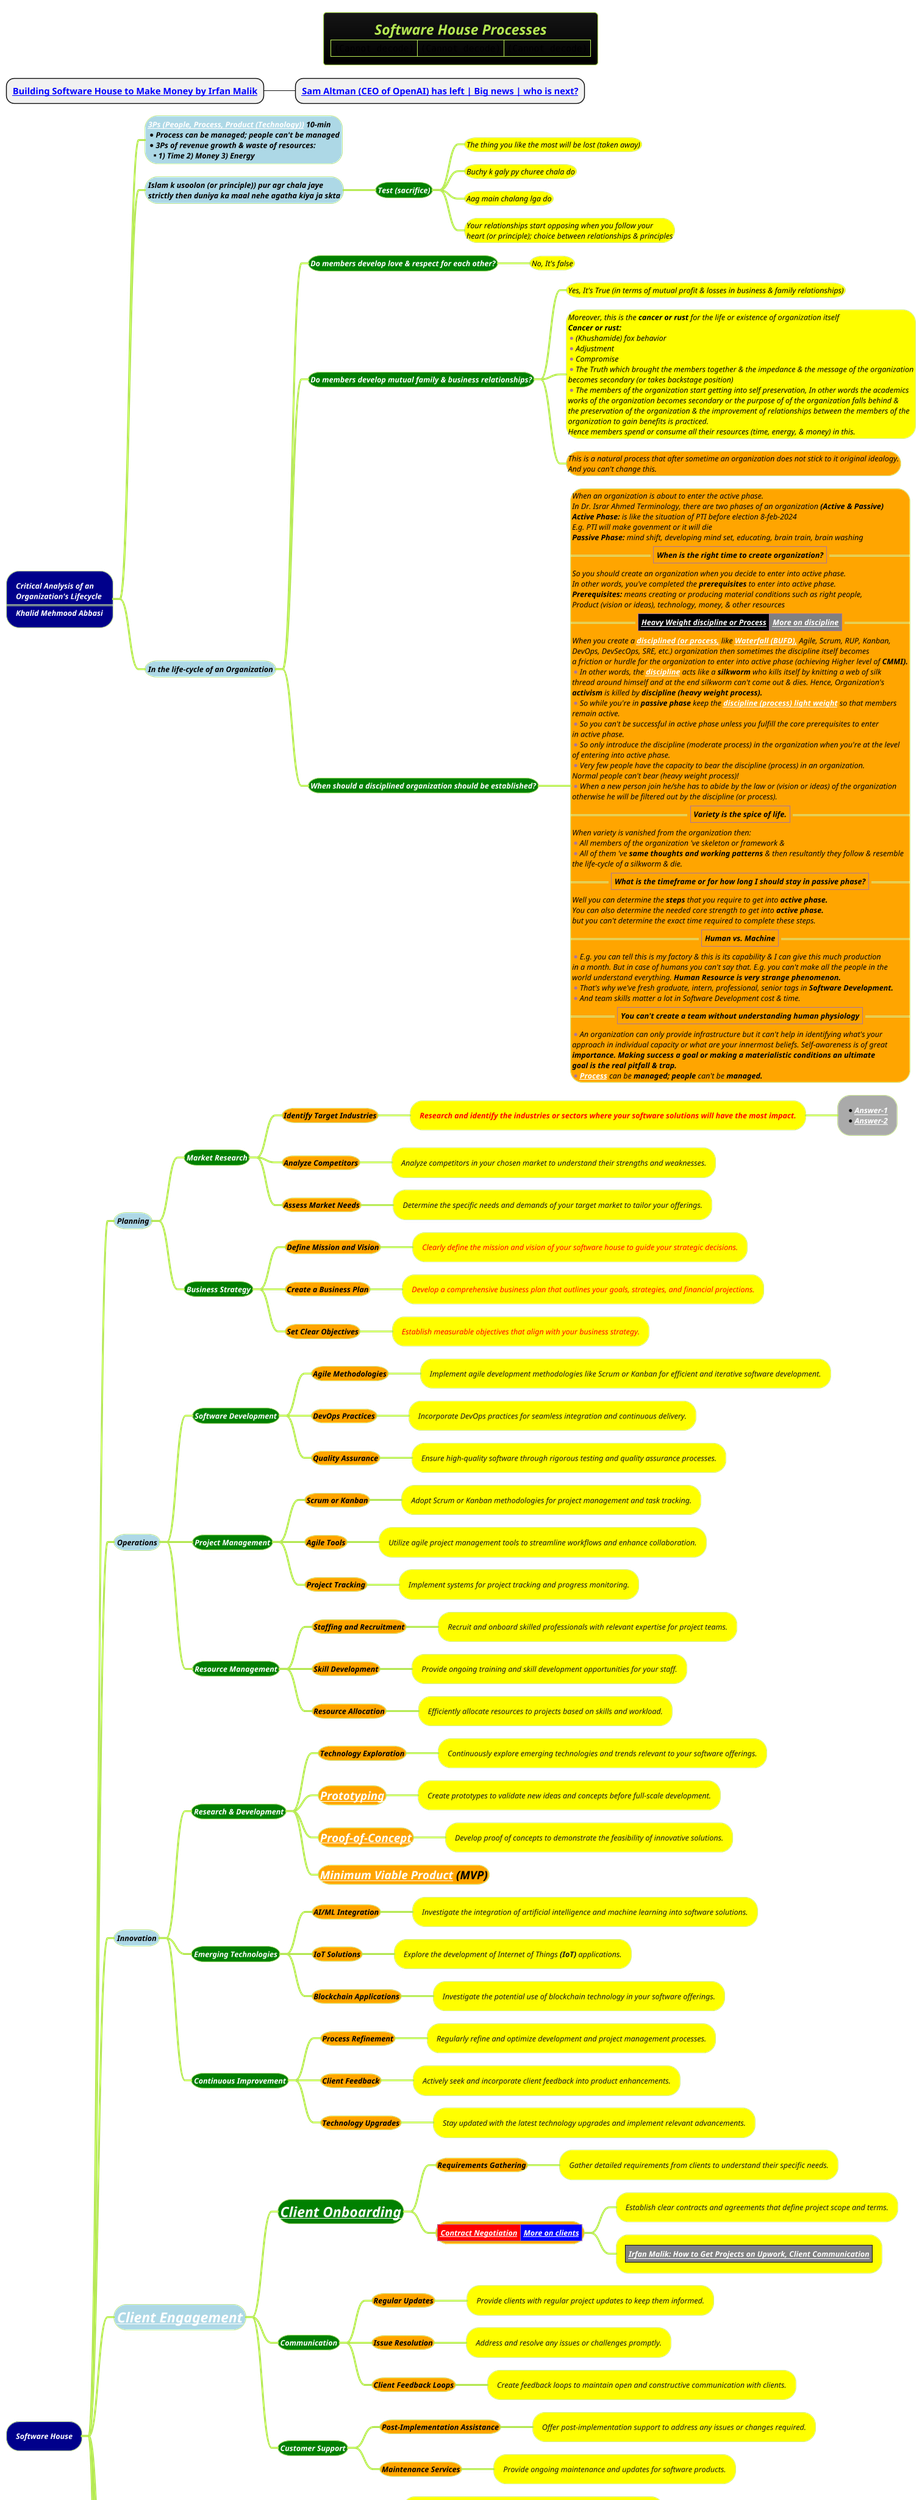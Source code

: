 @startmindmap
title =<i><size:18>Software House Processes \n|<img:images/img.png>|<img:images/img_1.png{scale=.529}>|<img:images/img_2.png{scale=.4}>|
* <b>[[https://www.youtube.com/watch?v=YSs4r95C_Dc&ab_channel=IrfanMalik Building Software House to Make Money by Irfan Malik]]
** <b>[[https://www.youtube.com/watch?v=OxpNNqdCug8&ab_channel=IrfanMalik Sam Altman (CEO of OpenAI) has left | Big news | who is next?]]
!theme hacker

*[#darkblue] <color #white><i><size:12>Critical Analysis of an \n<color #white><i><size:12>Organization's Lifecycle \n====\n<color #white><i><size:12>Khalid Mehmood Abbasi
**[#lightblue]:<i><size:12><color #black>[[https://www.youtube.com/watch?v=u2dMydCi8xk&list=LL&index=15&ab_channel=RonHollis 3Ps (People, Process, Product (Technology))]] 10-min
*<i><size:12><color #black>Process can be managed; people can't be managed
*<i><size:12><color #black>3Ps of revenue growth & waste of resources:
**<i><size:12><color #black>1) Time 2) Money 3) Energy;

**[#lightblue] <i><size:12><color #black>Islam k usoolon (or principle)) pur agr chala jaye \n<i><size:12><color #black>strictly then duniya ka maal nehe agatha kiya ja skta
***[#green] <i><size:12><color #white><b>Test (sacrifice)
****[#yellow] <i><size:12><color #black>The thing you like the most will be lost (taken away)
****[#yellow] <i><size:12><color #black>Buchy k galy py churee chala do
****[#yellow] <i><size:12><color #black>Aag main chalang lga do
****[#yellow] <i><size:12><color #black>Your relationships start opposing when you follow your \n<i><size:12><color #black>heart (or principle); choice between relationships & principles
**[#lightblue] <i><size:12><color #black>In the life-cycle of an Organization
***[#green] <i><size:12><color #white><b>Do members develop love & respect for each other?
****[#yellow] <i><size:12><color #black>No, It's false
***[#green] <i><size:12><color #white><b>Do members develop mutual family & business relationships?
****[#yellow] <i><size:12><color #black>Yes, It's True (in terms of mutual profit & losses in business & family relationships)
****[#yellow]:<i><size:12><color #black>Moreover, this is the **cancer or rust** for the life or existence of organization itself
<b><i><size:12><color #black>Cancer or rust:
*<i><size:12><color #black>(Khushamide) fox behavior
*<i><size:12><color #black>Adjustment
*<i><size:12><color #black>Compromise
*<i><size:12><color #black>The Truth which brought the members together & the impedance & the message of the organization
<i><size:12><color #black>becomes secondary (or takes backstage position)
*<i><size:12><color #black>The members of the organization start getting into self preservation, In other words the academics
<i><size:12><color #black>works of the organization becomes secondary or the purpose of of the organization falls behind &
<i><size:12><color #black>the preservation of the organization & the improvement of relationships between the members of the
<i><size:12><color #black>organization to gain benefits is practiced.
<i><size:12><color #black>Hence members spend or consume all their resources (time, energy, & money) in this.;
****[#orange]:<i><size:12><color #black>This is a natural process that after sometime an organization does not stick to it original idealogy.
<i><size:12><color #black>And you can't change this.;
***[#green] <i><size:12><color #white>**When should a disciplined organization should be established?**
****[#orange]:<i><size:12><color #black>When an organization is about to enter the active phase.
<i><size:12><color #black>In Dr. Israr Ahmed Terminology, there are two phases of an organization <b>(Active & Passive)
<i><size:12><color #black>**Active Phase:** is like the situation of PTI before election 8-feb-2024
<i><size:12><color #black>E.g. PTI will make govenment or it will die
<i><size:12><color #black>**Passive Phase:** mind shift, developing mind set, educating, brain train, brain washing
==|<i><size:12><color #black><b>When is the right time to create organization?|==
<i><size:12><color #black>So you should create an organization when you decide to enter into active phase.
<i><size:12><color #black>In other words, you've completed the **prerequisites** to enter into active phase.
<i><size:12><color #black>**Prerequisites:** means creating or producing material conditions such as right people,
<i><size:12><color #black>Product (vision or ideas), technology, money, & other resources
==|<#black><i><size:12><color #black><b>[[docs/3-programming-languages/Venkat-Subramaniam/images/img_62.png Heavy Weight discipline or Process]]|<#grey><i><size:12><color #black><b>[[docs/3-programming-languages/Venkat-Subramaniam/4-Stages-of-Violence.puml More on discipline]]|==
<i><size:12><color #black>When you create a **[[docs/3-programming-languages/Venkat-Subramaniam/images/img_62.png disciplined (or process,]]** like **[[docs/3-programming-languages/Venkat-Subramaniam/images/img_62.png Waterfall (BUFD),]]** Agile, Scrum, RUP, Kanban,
<i><size:12><color #black>DevOps, DevSecOps, SRE, etc.) organization then sometimes the discipline itself becomes
<i><size:12><color #black>a friction or hurdle for the organization to enter into active phase (achieving Higher level of <b>CMMI).
*<i><size:12><color #black>In other words, the **[[docs/3-programming-languages/Venkat-Subramaniam/images/img_62.png discipline]]** acts like a **silkworm** who kills itself by knitting a web of silk
<i><size:12><color #black>thread around himself and at the end silkworm can't come out & dies. Hence, Organization's
<i><size:12><color #black>**activism** is killed by <b>discipline (heavy weight process).
*<i><size:12><color #black>So while you're in **passive phase** keep the **[[docs/3-programming-languages/Venkat-Subramaniam/images/img_62.png discipline (process) light weight]]** so that members
<i><size:12><color #black>remain active.
*<i><size:12><color #black>So you can't be successful in active phase unless you fulfill the core prerequisites to enter
<i><size:12><color #black>in active phase.
*<i><size:12><color #black>So only introduce the discipline (moderate process) in the organization when you're at the level
<i><size:12><color #black>of entering into active phase.
*<i><size:12><color #black>Very few people have the capacity to bear the discipline (process) in an organization.
<i><size:12><color #black>Normal people can't bear (heavy weight process)!
*<i><size:12><color #black>When a new person join he/she has to abide by the law or (vision or ideas) of the organization
<i><size:12><color #black>otherwise he will be filtered out by the discipline (or process).
==|<i><size:12><color #black><b>Variety is the spice of life.|==
<i><size:12><color #black>When variety is vanished from the organization then:
*<i><size:12><color #black>All members of the organization 've skeleton or framework &
*<i><size:12><color #black>All of them 've **same thoughts and working patterns** & then resultantly they follow & resemble
<i><size:12><color #black>the life-cycle of a silkworm & die.
==|<i><size:12><color #black><b>What is the timeframe or for how long I should stay in passive phase?|==
<i><size:12><color #black>Well you can determine the **steps** that you require to get into **active phase.**
<i><size:12><color #black>You can also determine the needed core strength to get into **active phase.**
<i><size:12><color #black>but you can't determine the exact time required to complete these steps.
==|<i><size:12><color #black><b>Human vs. Machine|==
*<i><size:12><color #black>E.g. you can tell this is my factory & this is its capability & I can give this much production
<i><size:12><color #black>in a month. But in case of humans you can't say that. E.g. you can't make all the people in the
<i><size:12><color #black>world understand everything. <b>Human Resource is very strange phenomenon.
*<i><size:12><color #black>That's why we've fresh graduate, intern, professional, senior tags in <b>Software Development.
*<i><size:12><color #black>And team skills matter a lot in Software Development cost & time.
==|<i><size:12><color #black><b>You can't create a team without understanding human physiology|==
*<i><size:12><color #black>An organization can only provide infrastructure but it can't help in identifying what's your
<i><size:12><color #black>approach in individual capacity or what are your innermost beliefs. Self-awareness is of great
<i><size:12><color #black><b>importance. Making success a goal or making a materialistic conditions an ultimate
<i><size:12><color #black><b>goal is the real pitfall & trap.
*<i><size:12><color #black>**[[docs/3-programming-languages/Venkat-Subramaniam/images/img_62.png Process]]** can be **managed; people** can't be <b>managed.;

*[#darkblue] <color #white><i><size:12>Software House
**[#lightblue] <i><size:12><color #black>Planning
***[#green] <i><size:12><color #white>**Market Research**
****[#orange] <i><size:12><color #black>**Identify Target Industries**
*****[#yellow] <i><size:12><color #red>**Research and identify the industries or sectors where your software solutions will have the most impact.**
******[#a] *<i><size:12><color #white>**[[docs/1-business-analyst/client-management/software-house/images/img_3.png Answer-1]]** \n*<i><size:12><color #white>**[[docs/3-programming-languages/Venkat-Subramaniam/images/img_591.png Answer-2]]**
****[#orange] <i><size:12><color #black>**Analyze Competitors**
*****[#yellow] <i><size:12>Analyze competitors in your chosen market to understand their strengths and weaknesses.
****[#orange] <i><size:12><color #black>**Assess Market Needs**
*****[#yellow] <i><size:12>Determine the specific needs and demands of your target market to tailor your offerings.

***[#green] <i><size:12><color #white>**Business Strategy**
****[#orange] <i><size:12><color #black>**Define Mission and Vision**
*****[#yellow] <i><size:12><color #red>Clearly define the mission and vision of your software house to guide your strategic decisions.
****[#orange] <i><size:12><color #black>**Create a Business Plan**
*****[#yellow] <i><size:12><color #red>Develop a comprehensive business plan that outlines your goals, strategies, and financial projections.
****[#orange] <i><size:12><color #black>**Set Clear Objectives**
*****[#yellow] <i><size:12><color #red>Establish measurable objectives that align with your business strategy.

**[#lightblue] <i><size:12><color #black>Operations
***[#green] <i><size:12><color #white>**Software Development**
****[#orange] <i><size:12><color #black>**Agile Methodologies**
*****[#yellow] <i><size:12>Implement agile development methodologies like Scrum or Kanban for efficient and iterative software development.
****[#orange] <i><size:12><color #black>**DevOps Practices**
*****[#yellow] <i><size:12>Incorporate DevOps practices for seamless integration and continuous delivery.
****[#orange] <i><size:12><color #black>**Quality Assurance**
*****[#yellow] <i><size:12>Ensure high-quality software through rigorous testing and quality assurance processes.

***[#green] <i><size:12><color #white>**Project Management**
****[#orange] <i><size:12><color #black>**Scrum or Kanban**
*****[#yellow] <i><size:12>Adopt Scrum or Kanban methodologies for project management and task tracking.
****[#orange] <i><size:12><color #black>**Agile Tools**
*****[#yellow] <i><size:12>Utilize agile project management tools to streamline workflows and enhance collaboration.
****[#orange] <i><size:12><color #black>**Project Tracking**
*****[#yellow] <i><size:12>Implement systems for project tracking and progress monitoring.

***[#green] <i><size:12><color #white>**Resource Management**
****[#orange] <i><size:12><color #black>**Staffing and Recruitment**
*****[#yellow] <i><size:12>Recruit and onboard skilled professionals with relevant expertise for project teams.
****[#orange] <i><size:12><color #black>**Skill Development**
*****[#yellow] <i><size:12>Provide ongoing training and skill development opportunities for your staff.
****[#orange] <i><size:12><color #black>**Resource Allocation**
*****[#yellow] <i><size:12>Efficiently allocate resources to projects based on skills and workload.

**[#lightblue] <i><size:12><color #black>Innovation
***[#green] <i><size:12><color #white>**Research & Development**
****[#orange] <i><size:12><color #black>**Technology Exploration**
*****[#yellow] <i><size:12>Continuously explore emerging technologies and trends relevant to your software offerings.
****[#orange] <i><size:18><color #black>**[[docs/1-Requirement-Engineering/MVP-PoC-and-case-study/Prototyping.puml Prototyping]]**
*****[#yellow] <i><size:12>Create prototypes to validate new ideas and concepts before full-scale development.
****[#orange] <i><size:18><color #black><b>[[docs/1-Requirement-Engineering/MVP-PoC-and-case-study/Proof-of-Concept.puml Proof-of-Concept]]
*****[#yellow] <i><size:12>Develop proof of concepts to demonstrate the feasibility of innovative solutions.
****[#orange] <i><size:18><color #black><b>[[docs/3-programming-languages/clean-architecture/mvp-minimum-viable-product-cheat-sheet.png Minimum Viable Product]] (MVP)

***[#green] <i><size:12><color #white>**Emerging Technologies**
****[#orange] <i><size:12><color #black>**AI/ML Integration**
*****[#yellow] <i><size:12>Investigate the integration of artificial intelligence and machine learning into software solutions.
****[#orange] <i><size:12><color #black>**IoT Solutions**
*****[#yellow] <i><size:12>Explore the development of Internet of Things **(IoT)** applications.
****[#orange] <i><size:12><color #black>**Blockchain Applications**
*****[#yellow] <i><size:12>Investigate the potential use of blockchain technology in your software offerings.

***[#green] <i><size:12><color #white>**Continuous Improvement**
****[#orange] <i><size:12><color #black>**Process Refinement**
*****[#yellow] <i><size:12>Regularly refine and optimize development and project management processes.
****[#orange] <i><size:12><color #black>**Client Feedback**
*****[#yellow] <i><size:12>Actively seek and incorporate client feedback into product enhancements.
****[#orange] <i><size:12><color #black>**Technology Upgrades**
*****[#yellow] <i><size:12>Stay updated with the latest technology upgrades and implement relevant advancements.

**[#lightblue] <i><size:22><color #d><b>[[docs/1-business-analyst/client-management/Helping-Clients-Make-Money-Save-Money-and-Save-Time.puml Client Engagement]]
***[#green] <i><size:22><color #white>**[[docs/1-business-analyst/client-management/2-types-of-client.puml Client Onboarding]]**
****[#orange] <i><size:12><color #black>**Requirements Gathering**
*****[#yellow] <i><size:12>Gather detailed requirements from clients to understand their specific needs.
****[#orange] |<#red><i><size:12><color #black>**[[docs/1-business-analyst/client-management/Client-Types-and-Budget-Negotiation.puml Contract Negotiation]]**|<#blue><i><size:12><color #black>**[[docs/1-business-analyst/client-management/software-house/more-on-client-types.puml More on clients]]**|
*****[#yellow] <i><size:12>Establish clear contracts and agreements that define project scope and terms.
*****[#yellow] |<#grey><i><size:12><b>[[docs/1-business-analyst/client-management/software-house/How-to-Get-Projects-on-Upwork-Client-Communication.puml Irfan Malik: How to Get Projects on Upwork, Client Communication]]|

***[#green] <i><size:12><color #white>**Communication**
****[#orange] <i><size:12><color #black>**Regular Updates**
*****[#yellow] <i><size:12>Provide clients with regular project updates to keep them informed.
****[#orange] <i><size:12><color #black>**Issue Resolution**
*****[#yellow] <i><size:12>Address and resolve any issues or challenges promptly.
****[#orange] <i><size:12><color #black>**Client Feedback Loops**
*****[#yellow] <i><size:12>Create feedback loops to maintain open and constructive communication with clients.

***[#green] <i><size:12><color #white>**Customer Support**
****[#orange] <i><size:12><color #black>**Post-Implementation Assistance**
*****[#yellow] <i><size:12>Offer post-implementation support to address any issues or changes required.
****[#orange] <i><size:12><color #black>**Maintenance Services**
*****[#yellow] <i><size:12>Provide ongoing maintenance and updates for software products.

**[#lightblue] <i><size:12><color #black>[[docs/1-business-analyst/client-management/software-house/public-relation-and-from-service-to-product-development.puml Marketing and Sales]]
***[#green] <i><size:22><color #white>**Branding**
****[#orange] <i><size:12><color #black>**Logo Design**
*****[#yellow] <i><size:12><color #red>Create a unique and memorable logo to represent your software house.
****[#orange] <i><size:12><color #black>**Brand Identity**
*****[#yellow] <i><size:12>Develop a cohesive brand identity that reflects your values and personality.
****[#orange] <i><size:12><color #black>**Online Presence**
*****[#yellow] <i><size:12>Establish a strong online presence through a professional website and social media profiles.

***[#green] <i><size:12><color #white>**Marketing Strategies**
****[#orange] <i><size:12><color #black>**Content Marketing**
*****[#yellow] <i><size:12>Develop content marketing strategies to share knowledge and engage your target audience.
****[#orange] <i><size:12><color #black>**SEO & SEM**
*****[#yellow] <i><size:12>Optimize your online content for search engines **(SEO)** and consider search engine marketing **(SEM)** strategies.
****[#orange] <i><size:12><color #black>**Social Media Marketing**
*****[#yellow] <i><size:12>Leverage social media platforms to reach and engage with your audience.

***[#green] <i><size:12><color #white>**Sales Approach**
****[#orange] <i><size:12><color #black>**Targeted Sales Efforts**
*****[#yellow] <i><size:12>Focus your sales efforts on specific market segments or clients.
****[#orange] <i><size:12><color #black>**Networking**
*****[#yellow] <i><size:12>Build a network of industry contacts and potential clients.
****[#orange] <i><size:12><color #black>**Lead Generation**
*****[#yellow] <i><size:12>Implement lead generation strategies to identify and connect with potential clients.

**[#lightblue] <i><size:18><color #black>Legal and Compliance
***[#green] <i><size:12><color #white>**Business Registration**
****[#orange] <i><size:12><color #black>**Contracts and Agreements**
*****[#yellow] <i><size:12>Draft and maintain clear and legally binding contracts and agreements for your projects.
***[#green] <i><size:12><color #white>**Intellectual Property Rights**
****[#orange] <i><size:12><color #black>**Safeguard your intellectual property rights and those of your clients.**

***[#green] <i><size:12><color #white>**Data Privacy**
****[#orange] <i><size:12><color #black>**GDPR Compliance**
*****[#yellow] <i><size:12>Ensure compliance with the General Data Protection Regulation **(GDPR)** to protect data privacy.
****[#orange] <i><size:12><color #black>**Data Security Measures**
*****[#yellow] <i><size:12>Implement robust data security measures to protect sensitive information.

**[#lightblue] <i><size:12><color #black>Financial Management
***[#green] <i><size:12><color #white>**Budgeting**
****[#orange] <i><size:12><color #black>**Develop and manage budgets to control expenses and allocate resources effectively.**
***[#green] <i><size:12><color #white>**Revenue Projections**
****[#orange] <i><size:12><color #black>**Create revenue projections based on sales and financial data.**
***[#green] <i><size:12><color #white>**Cost Management**
****[#orange] <i><size:12><color #black>**Implement cost management strategies to  optimize operational expenses.**

***[#green] <i><size:12><color #white>**Billing and Invoicing**
****[#orange] <i><size:12><color #black>**Payment Methods**
*****[#yellow] <i><size:12>Offer various payment methods for client convenience.
****[#orange] <i><size:12><color #black>**Invoicing Software**
*****[#yellow] <i><size:12>Use invoicing software to streamline billing and payment processes.

***[#green] <i><size:12><color #white>**Financial Reporting**
****[#orange] <i><size:12><color #black>**Profit and Loss Analysis**
*****[#yellow] <i><size:12>Regularly analyze profit and loss to make informed financial decisions.
****[#orange] <i><size:12><color #black>**Cash Flow Management**
*****[#yellow] <i><size:12>Manage cash flow to ensure stability and sustainability.

**[#lightblue] <i><size:12><color #black>Company Culture
***[#green] <i><size:12><color #white>**Values and Ethics**
****[#orange] <i><size:12><color #black>**Define and promote company values and ethical principles.**
***[#green] <i><size:12><color #white>**Employee Engagement**
****[#orange] <i><size:12><color #black>**Foster a culture of employee engagement, motivation, and satisfaction.**
***[#green] <i><size:12><color #white>**Work-Life Balance**
****[#orange] <i><size:12><color #black>**Support work-life balance to enhance employee well-being.**

***[#green] <i><size:12><color #white>**Learning and Development**
****[#orange] <i><size:12><color #black>**Training Programs**
*****[#yellow] <i><size:12>Offer training programs to enhance employee skills and knowledge.
****[#orange] <i><size:12><color #black>**Skill Enhancement**
*****[#yellow] <i><size:12>Encourage skill enhancement and certification opportunities.
****[#orange] <i><size:12><color #black>**Certification**
*****[#yellow] <i><size:12>Support employees in obtaining relevant certifications and qualifications.

**[#lightblue] <i><size:12><color #black>Growth and Expansion
***[#green] <i><size:12><color #white>**Scaling**
****[#orange] <i><size:12><color #black>**Expanding Services**
*****[#yellow] <i><size:12>Consider expanding the range of services offered to diversify revenue streams.
****[#orange] <i><size:12><color #black>**Global Reach**
*****[#yellow] <i><size:12>Explore opportunities for expanding your software house's global presence.

***[#green] <i><size:12><color #white>**Strategic Partnerships**
****[#orange] <i><size:12><color #black>**Alliances**
*****[#yellow] <i><size:12>Form alliances and partnerships with other companies to enhance capabilities.
****[#orange] <i><size:12><color #black>**Collaborations**
*****[#yellow] <i><size:12>Collaborate on projects or initiatives with strategic partners.
****[#orange] <i><size:12><color #black>**Joint Ventures**
*****[#yellow] <i><size:12>Explore joint ventures for specialized projects or market entry.

***[#green] <i><size:12><color #white>**Diversification**
****[#orange] <i><size:12><color #black>**Entering New Markets**
*****[#yellow] <i><size:12>Consider entering new geographical markets or industries.
****[#orange] <i><size:12><color #black>**Exploring Different Industries**
*****[#yellow] <i><size:12>Explore opportunities in industries different from your current focus.

@endmindmap


